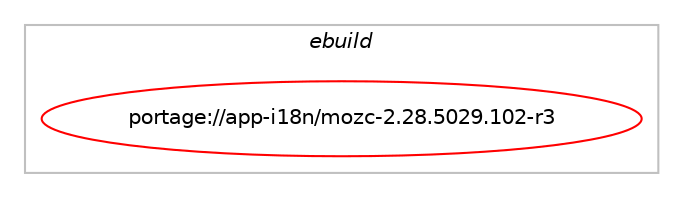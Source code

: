 digraph prolog {

# *************
# Graph options
# *************

newrank=true;
concentrate=true;
compound=true;
graph [rankdir=LR,fontname=Helvetica,fontsize=10,ranksep=1.5];#, ranksep=2.5, nodesep=0.2];
edge  [arrowhead=vee];
node  [fontname=Helvetica,fontsize=10];

# **********
# The ebuild
# **********

subgraph cluster_leftcol {
color=gray;
label=<<i>ebuild</i>>;
id [label="portage://app-i18n/mozc-2.28.5029.102-r3", color=red, width=4, href="../app-i18n/mozc-2.28.5029.102-r3.svg"];
}

# ****************
# The dependencies
# ****************

subgraph cluster_midcol {
color=gray;
label=<<i>dependencies</i>>;
subgraph cluster_compile {
fillcolor="#eeeeee";
style=filled;
label=<<i>compile</i>>;
# *** BEGIN UNKNOWN DEPENDENCY TYPE (TODO) ***
# id -> equal(use_conditional_group(positive,fcitx4,portage://app-i18n/mozc-2.28.5029.102-r3,[package_dependency(portage://app-i18n/mozc-2.28.5029.102-r3,install,no,app-i18n,fcitx,none,[,,],[slot(4)],[]),package_dependency(portage://app-i18n/mozc-2.28.5029.102-r3,install,no,virtual,libintl,none,[,,],[],[])]))
# *** END UNKNOWN DEPENDENCY TYPE (TODO) ***

# *** BEGIN UNKNOWN DEPENDENCY TYPE (TODO) ***
# id -> equal(use_conditional_group(positive,fcitx5,portage://app-i18n/mozc-2.28.5029.102-r3,[package_dependency(portage://app-i18n/mozc-2.28.5029.102-r3,install,no,app-i18n,fcitx,none,[,,],[slot(5)],[]),package_dependency(portage://app-i18n/mozc-2.28.5029.102-r3,install,no,app-i18n,libime,none,[,,],[],[]),package_dependency(portage://app-i18n/mozc-2.28.5029.102-r3,install,no,sys-devel,gettext,none,[,,],[],[]),package_dependency(portage://app-i18n/mozc-2.28.5029.102-r3,install,no,virtual,libintl,none,[,,],[],[])]))
# *** END UNKNOWN DEPENDENCY TYPE (TODO) ***

# *** BEGIN UNKNOWN DEPENDENCY TYPE (TODO) ***
# id -> equal(use_conditional_group(positive,gui,portage://app-i18n/mozc-2.28.5029.102-r3,[package_dependency(portage://app-i18n/mozc-2.28.5029.102-r3,install,no,dev-qt,qtcore,none,[,,],[slot(5)],[]),package_dependency(portage://app-i18n/mozc-2.28.5029.102-r3,install,no,dev-qt,qtgui,none,[,,],[slot(5)],[]),package_dependency(portage://app-i18n/mozc-2.28.5029.102-r3,install,no,dev-qt,qtwidgets,none,[,,],[slot(5)],[])]))
# *** END UNKNOWN DEPENDENCY TYPE (TODO) ***

# *** BEGIN UNKNOWN DEPENDENCY TYPE (TODO) ***
# id -> equal(use_conditional_group(positive,ibus,portage://app-i18n/mozc-2.28.5029.102-r3,[package_dependency(portage://app-i18n/mozc-2.28.5029.102-r3,install,no,app-i18n,ibus,greaterequal,[1.4.1,,,1.4.1],[],[]),package_dependency(portage://app-i18n/mozc-2.28.5029.102-r3,install,no,dev-libs,glib,none,[,,],[slot(2)],[]),package_dependency(portage://app-i18n/mozc-2.28.5029.102-r3,install,no,x11-libs,libxcb,none,[,,],[],[])]))
# *** END UNKNOWN DEPENDENCY TYPE (TODO) ***

# *** BEGIN UNKNOWN DEPENDENCY TYPE (TODO) ***
# id -> equal(use_conditional_group(positive,renderer,portage://app-i18n/mozc-2.28.5029.102-r3,[package_dependency(portage://app-i18n/mozc-2.28.5029.102-r3,install,no,dev-libs,glib,none,[,,],[slot(2)],[]),package_dependency(portage://app-i18n/mozc-2.28.5029.102-r3,install,no,x11-libs,cairo,none,[,,],[],[]),package_dependency(portage://app-i18n/mozc-2.28.5029.102-r3,install,no,x11-libs,gtk+,none,[,,],[slot(2)],[]),package_dependency(portage://app-i18n/mozc-2.28.5029.102-r3,install,no,x11-libs,pango,none,[,,],[],[])]))
# *** END UNKNOWN DEPENDENCY TYPE (TODO) ***

# *** BEGIN UNKNOWN DEPENDENCY TYPE (TODO) ***
# id -> equal(use_conditional_group(positive,test,portage://app-i18n/mozc-2.28.5029.102-r3,[package_dependency(portage://app-i18n/mozc-2.28.5029.102-r3,install,no,dev-cpp,gtest,greaterequal,[1.8.0,,,1.8.0],[],[]),package_dependency(portage://app-i18n/mozc-2.28.5029.102-r3,install,no,dev-libs,jsoncpp,none,[,,],[],[])]))
# *** END UNKNOWN DEPENDENCY TYPE (TODO) ***

# *** BEGIN UNKNOWN DEPENDENCY TYPE (TODO) ***
# id -> equal(package_dependency(portage://app-i18n/mozc-2.28.5029.102-r3,install,no,dev-cpp,abseil-cpp,greaterequal,[20240116.0,,,20240116.0],any_same_slot,[]))
# *** END UNKNOWN DEPENDENCY TYPE (TODO) ***

# *** BEGIN UNKNOWN DEPENDENCY TYPE (TODO) ***
# id -> equal(package_dependency(portage://app-i18n/mozc-2.28.5029.102-r3,install,no,dev-libs,protobuf,greaterequal,[3.0.0,,,3.0.0],any_same_slot,[]))
# *** END UNKNOWN DEPENDENCY TYPE (TODO) ***

}
subgraph cluster_compileandrun {
fillcolor="#eeeeee";
style=filled;
label=<<i>compile and run</i>>;
}
subgraph cluster_run {
fillcolor="#eeeeee";
style=filled;
label=<<i>run</i>>;
# *** BEGIN UNKNOWN DEPENDENCY TYPE (TODO) ***
# id -> equal(use_conditional_group(positive,emacs,portage://app-i18n/mozc-2.28.5029.102-r3,[package_dependency(portage://app-i18n/mozc-2.28.5029.102-r3,run,no,app-editors,emacs,none,[,,],any_different_slot,[])]))
# *** END UNKNOWN DEPENDENCY TYPE (TODO) ***

# *** BEGIN UNKNOWN DEPENDENCY TYPE (TODO) ***
# id -> equal(use_conditional_group(positive,fcitx4,portage://app-i18n/mozc-2.28.5029.102-r3,[package_dependency(portage://app-i18n/mozc-2.28.5029.102-r3,run,no,app-i18n,fcitx,none,[,,],[slot(4)],[]),package_dependency(portage://app-i18n/mozc-2.28.5029.102-r3,run,no,virtual,libintl,none,[,,],[],[])]))
# *** END UNKNOWN DEPENDENCY TYPE (TODO) ***

# *** BEGIN UNKNOWN DEPENDENCY TYPE (TODO) ***
# id -> equal(use_conditional_group(positive,fcitx5,portage://app-i18n/mozc-2.28.5029.102-r3,[package_dependency(portage://app-i18n/mozc-2.28.5029.102-r3,run,no,app-i18n,fcitx,none,[,,],[slot(5)],[]),package_dependency(portage://app-i18n/mozc-2.28.5029.102-r3,run,no,app-i18n,libime,none,[,,],[],[]),package_dependency(portage://app-i18n/mozc-2.28.5029.102-r3,run,no,sys-devel,gettext,none,[,,],[],[]),package_dependency(portage://app-i18n/mozc-2.28.5029.102-r3,run,no,virtual,libintl,none,[,,],[],[])]))
# *** END UNKNOWN DEPENDENCY TYPE (TODO) ***

# *** BEGIN UNKNOWN DEPENDENCY TYPE (TODO) ***
# id -> equal(use_conditional_group(positive,gui,portage://app-i18n/mozc-2.28.5029.102-r3,[package_dependency(portage://app-i18n/mozc-2.28.5029.102-r3,run,no,dev-qt,qtcore,none,[,,],[slot(5)],[]),package_dependency(portage://app-i18n/mozc-2.28.5029.102-r3,run,no,dev-qt,qtgui,none,[,,],[slot(5)],[]),package_dependency(portage://app-i18n/mozc-2.28.5029.102-r3,run,no,dev-qt,qtwidgets,none,[,,],[slot(5)],[])]))
# *** END UNKNOWN DEPENDENCY TYPE (TODO) ***

# *** BEGIN UNKNOWN DEPENDENCY TYPE (TODO) ***
# id -> equal(use_conditional_group(positive,ibus,portage://app-i18n/mozc-2.28.5029.102-r3,[package_dependency(portage://app-i18n/mozc-2.28.5029.102-r3,run,no,app-i18n,ibus,greaterequal,[1.4.1,,,1.4.1],[],[]),package_dependency(portage://app-i18n/mozc-2.28.5029.102-r3,run,no,dev-libs,glib,none,[,,],[slot(2)],[]),package_dependency(portage://app-i18n/mozc-2.28.5029.102-r3,run,no,x11-libs,libxcb,none,[,,],[],[])]))
# *** END UNKNOWN DEPENDENCY TYPE (TODO) ***

# *** BEGIN UNKNOWN DEPENDENCY TYPE (TODO) ***
# id -> equal(use_conditional_group(positive,renderer,portage://app-i18n/mozc-2.28.5029.102-r3,[package_dependency(portage://app-i18n/mozc-2.28.5029.102-r3,run,no,dev-libs,glib,none,[,,],[slot(2)],[]),package_dependency(portage://app-i18n/mozc-2.28.5029.102-r3,run,no,x11-libs,cairo,none,[,,],[],[]),package_dependency(portage://app-i18n/mozc-2.28.5029.102-r3,run,no,x11-libs,gtk+,none,[,,],[slot(2)],[]),package_dependency(portage://app-i18n/mozc-2.28.5029.102-r3,run,no,x11-libs,pango,none,[,,],[],[])]))
# *** END UNKNOWN DEPENDENCY TYPE (TODO) ***

# *** BEGIN UNKNOWN DEPENDENCY TYPE (TODO) ***
# id -> equal(package_dependency(portage://app-i18n/mozc-2.28.5029.102-r3,run,no,dev-cpp,abseil-cpp,greaterequal,[20230802.0,,,20230802.0],any_same_slot,[use(enable(cxx17),positive)]))
# *** END UNKNOWN DEPENDENCY TYPE (TODO) ***

# *** BEGIN UNKNOWN DEPENDENCY TYPE (TODO) ***
# id -> equal(package_dependency(portage://app-i18n/mozc-2.28.5029.102-r3,run,no,dev-libs,protobuf,greaterequal,[3.0.0,,,3.0.0],any_same_slot,[]))
# *** END UNKNOWN DEPENDENCY TYPE (TODO) ***

}
}

# **************
# The candidates
# **************

subgraph cluster_choices {
rank=same;
color=gray;
label=<<i>candidates</i>>;

}

}
